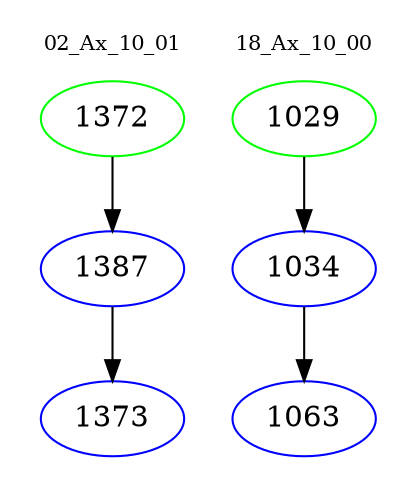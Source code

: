 digraph{
subgraph cluster_0 {
color = white
label = "02_Ax_10_01";
fontsize=10;
T0_1372 [label="1372", color="green"]
T0_1372 -> T0_1387 [color="black"]
T0_1387 [label="1387", color="blue"]
T0_1387 -> T0_1373 [color="black"]
T0_1373 [label="1373", color="blue"]
}
subgraph cluster_1 {
color = white
label = "18_Ax_10_00";
fontsize=10;
T1_1029 [label="1029", color="green"]
T1_1029 -> T1_1034 [color="black"]
T1_1034 [label="1034", color="blue"]
T1_1034 -> T1_1063 [color="black"]
T1_1063 [label="1063", color="blue"]
}
}
